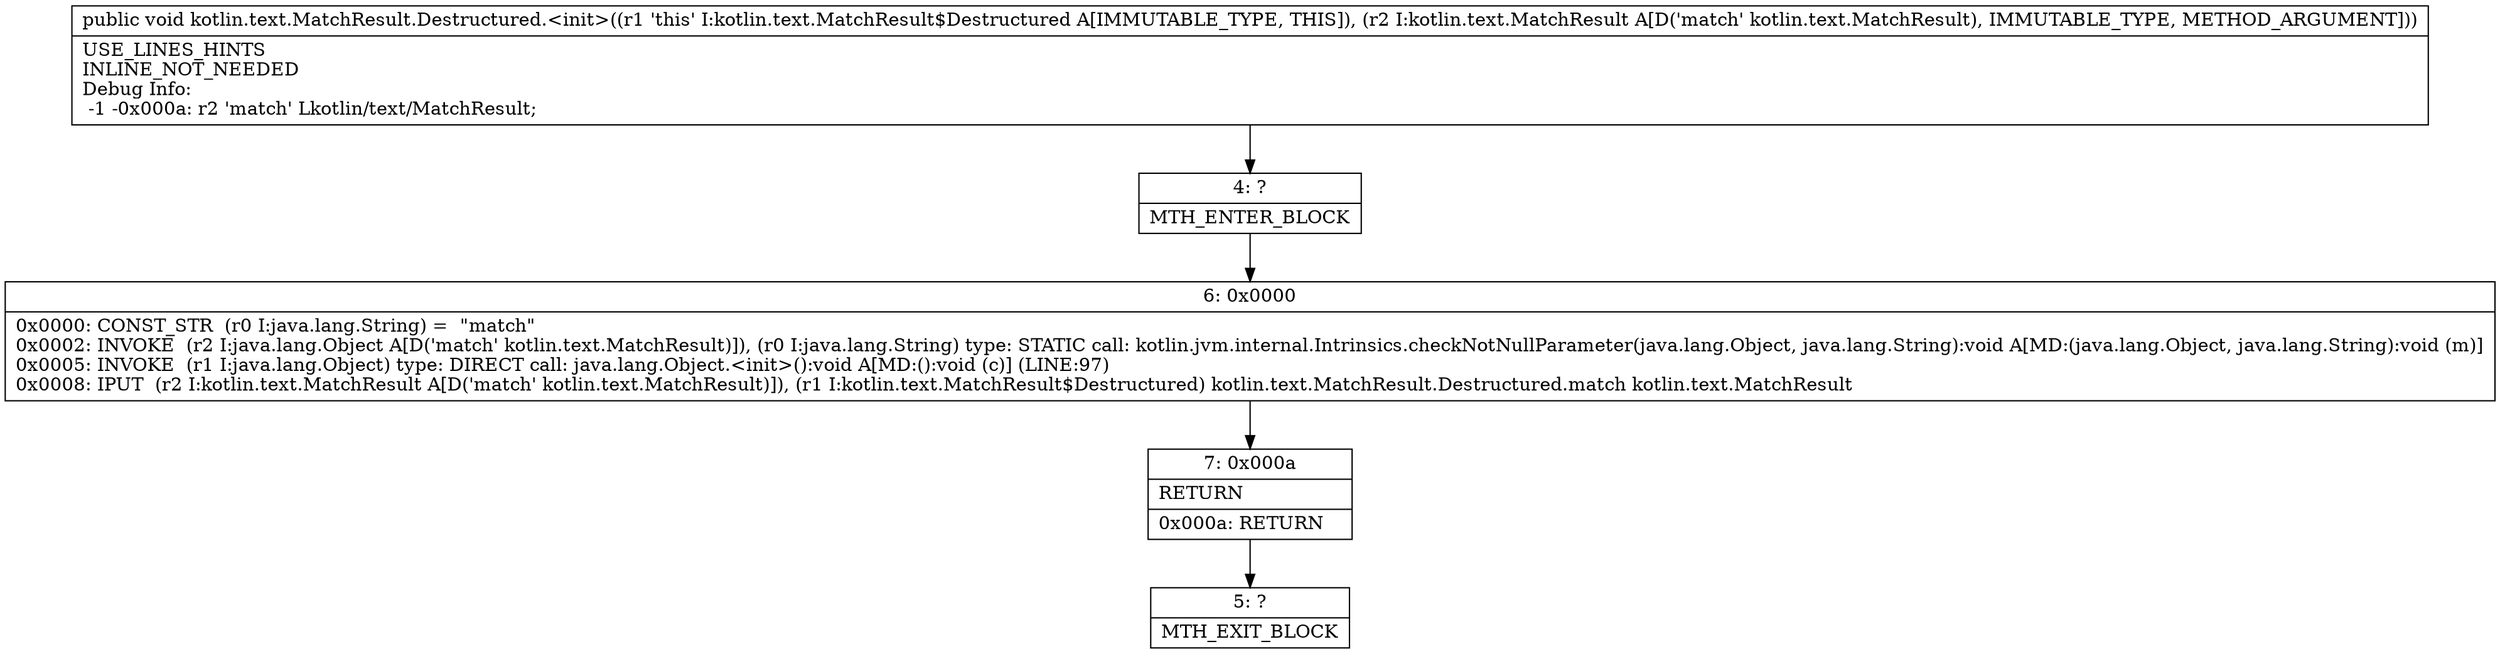 digraph "CFG forkotlin.text.MatchResult.Destructured.\<init\>(Lkotlin\/text\/MatchResult;)V" {
Node_4 [shape=record,label="{4\:\ ?|MTH_ENTER_BLOCK\l}"];
Node_6 [shape=record,label="{6\:\ 0x0000|0x0000: CONST_STR  (r0 I:java.lang.String) =  \"match\" \l0x0002: INVOKE  (r2 I:java.lang.Object A[D('match' kotlin.text.MatchResult)]), (r0 I:java.lang.String) type: STATIC call: kotlin.jvm.internal.Intrinsics.checkNotNullParameter(java.lang.Object, java.lang.String):void A[MD:(java.lang.Object, java.lang.String):void (m)]\l0x0005: INVOKE  (r1 I:java.lang.Object) type: DIRECT call: java.lang.Object.\<init\>():void A[MD:():void (c)] (LINE:97)\l0x0008: IPUT  (r2 I:kotlin.text.MatchResult A[D('match' kotlin.text.MatchResult)]), (r1 I:kotlin.text.MatchResult$Destructured) kotlin.text.MatchResult.Destructured.match kotlin.text.MatchResult \l}"];
Node_7 [shape=record,label="{7\:\ 0x000a|RETURN\l|0x000a: RETURN   \l}"];
Node_5 [shape=record,label="{5\:\ ?|MTH_EXIT_BLOCK\l}"];
MethodNode[shape=record,label="{public void kotlin.text.MatchResult.Destructured.\<init\>((r1 'this' I:kotlin.text.MatchResult$Destructured A[IMMUTABLE_TYPE, THIS]), (r2 I:kotlin.text.MatchResult A[D('match' kotlin.text.MatchResult), IMMUTABLE_TYPE, METHOD_ARGUMENT]))  | USE_LINES_HINTS\lINLINE_NOT_NEEDED\lDebug Info:\l  \-1 \-0x000a: r2 'match' Lkotlin\/text\/MatchResult;\l}"];
MethodNode -> Node_4;Node_4 -> Node_6;
Node_6 -> Node_7;
Node_7 -> Node_5;
}

